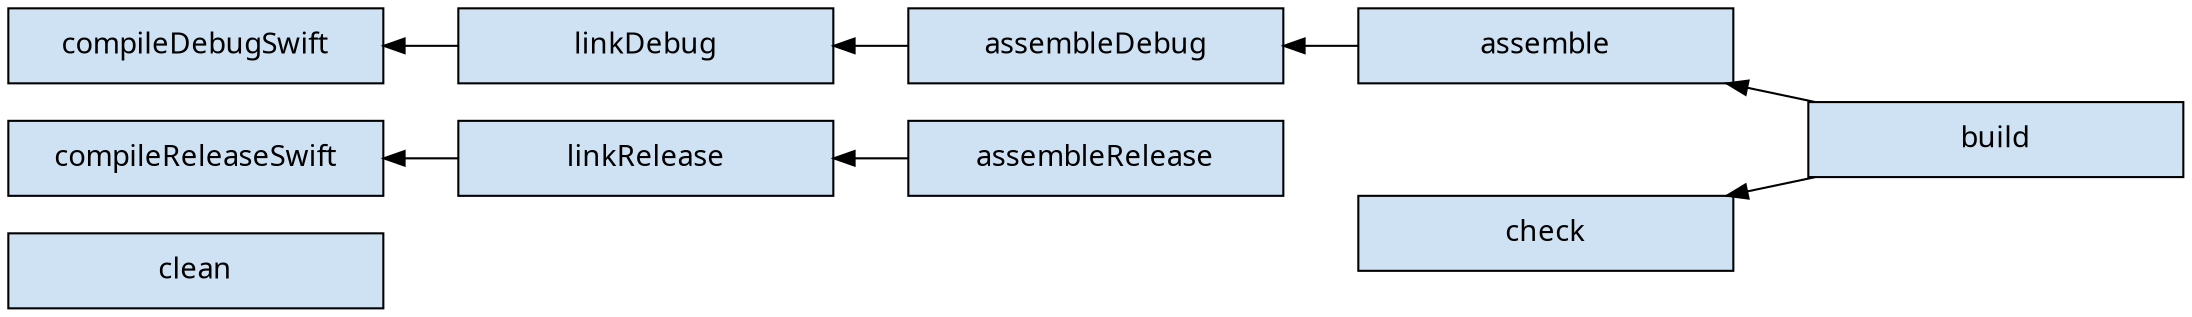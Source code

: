 // Copyright 2018 the original author or authors.
//
// Licensed under the Apache License, Version 2.0 (the "License");
// you may not use this file except in compliance with the License.
// You may obtain a copy of the License at
//
//      http://www.apache.org/licenses/LICENSE-2.0
//
// Unless required by applicable law or agreed to in writing, software
// distributed under the License is distributed on an "AS IS" BASIS,
// WITHOUT WARRANTIES OR CONDITIONS OF ANY KIND, either express or implied.
// See the License for the specific language governing permissions and
// limitations under the License.

// dot -Tpng subprojects/docs/src/docs/userguide/img/swift-shared-library-task-graph.dot > subprojects/docs/src/docs/userguide/img/swift-shared-library-task-graph.png
digraph swiftSharedLibraryTaskGraph {
  graph [ dpi = 100, fontname="Sans"];
  node [fontname = "Sans"];
  edge [fontname = "Sans"];
  node [shape=rectangle, fixedsize=true, width=2.5, height=0.5];
  node [style=filled, fillcolor="#cfe2f3"]
  rankdir=LR

  compileDebugSwift -> linkDebug -> assembleDebug -> assemble -> build [dir=back]
  check -> build [dir=back]
  compileReleaseSwift -> linkRelease -> assembleRelease [dir=back]
  clean

  // Ensure ordering
  compileDebugSwift -> compileReleaseSwift -> clean [style=invis]
  {rank=same compileDebugSwift compileReleaseSwift clean}

  assemble -> empty1 -> empty2 -> check [style=invis]
  {rank=same assemble check empty1 empty2}
  empty1[shape=plain, label=""]
  empty2[shape=plain, label=""]
}